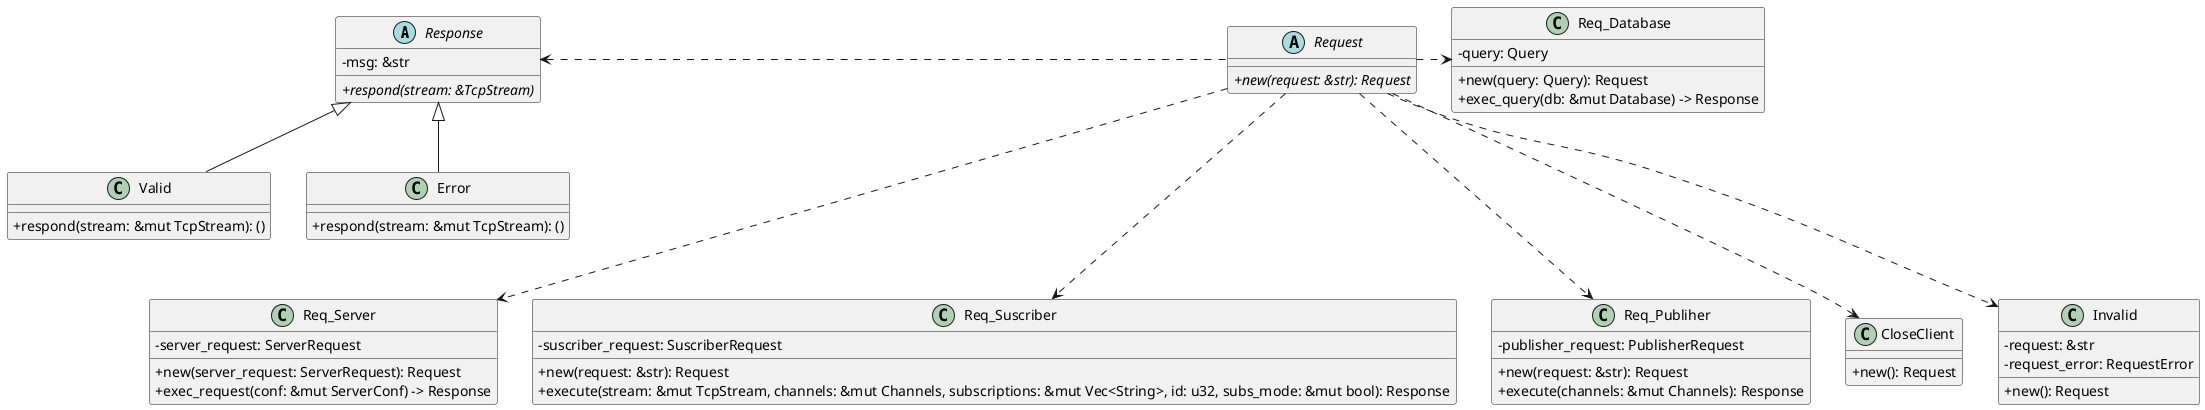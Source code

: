 @startuml redis
skinparam ClassAttributeIconSize 0
hide interface fields

abstract Response
abstract Request

abstract Class Request {
    +{abstract}new(request: &str): Request
}

Class Req_Database{
    -query: Query
    +new(query: Query): Request
    +exec_query(db: &mut Database) -> Response
}

Class Req_Server{
    -server_request: ServerRequest
    +new(server_request: ServerRequest): Request
    +exec_request(conf: &mut ServerConf) -> Response
}

Class Req_Suscriber{
    -suscriber_request: SuscriberRequest
    +new(request: &str): Request
    +execute(stream: &mut TcpStream, channels: &mut Channels, subscriptions: &mut Vec<String>, id: u32, subs_mode: &mut bool): Response
}

Class Req_Publiher{
    -publisher_request: PublisherRequest 
    +new(request: &str): Request
    +execute(channels: &mut Channels): Response
}

Class CloseClient{
    +new(): Request
}

Class Invalid{
    -request: &str 
    -request_error: RequestError
    +new(): Request
}

abstract Class Response {
    -msg: &str
    +{abstract}respond(stream: &TcpStream)
}

Class Valid{
    +respond(stream: &mut TcpStream): ()
}

Class Error{
    +respond(stream: &mut TcpStream): ()
}

Request .left.> Response

Request -.right-> Req_Database
Request -.-> Req_Server
Request -.-> Req_Suscriber
Request -.-> Req_Publiher
Request -.-> CloseClient
Request -.-> Invalid

Response <|-- Valid
Response <|-- Error


@enduml
